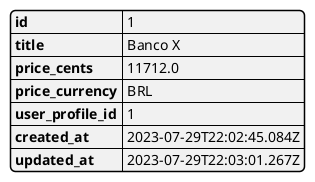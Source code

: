 !include <C4/C4_Container>

@startjson C4_Elements

  {"id":1,"title":"Banco X","price_cents":"11712.0","price_currency":"BRL","user_profile_id":1,"created_at":"2023-07-29T22:02:45.084Z","updated_at":"2023-07-29T22:03:01.267Z"}

@endjson
